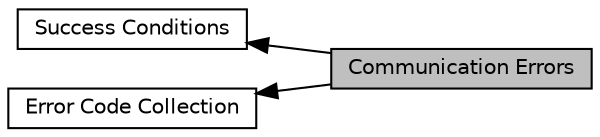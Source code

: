 digraph "Communication Errors"
{
  edge [fontname="Helvetica",fontsize="10",labelfontname="Helvetica",labelfontsize="10"];
  node [fontname="Helvetica",fontsize="10",shape=record];
  rankdir=LR;
  Node2 [label="Success Conditions",height=0.2,width=0.4,color="black", fillcolor="white", style="filled",URL="$dd/d93/group__grp___success___err___code.html",tooltip="Return status that denote a sucessful operation. "];
  Node0 [label="Communication Errors",height=0.2,width=0.4,color="black", fillcolor="grey75", style="filled", fontcolor="black"];
  Node1 [label="Error Code Collection",height=0.2,width=0.4,color="black", fillcolor="white", style="filled",URL="$d9/d00/group__ph___error.html"];
  Node1->Node0 [shape=plaintext, dir="back", style="solid"];
  Node2->Node0 [shape=plaintext, dir="back", style="solid"];
}
